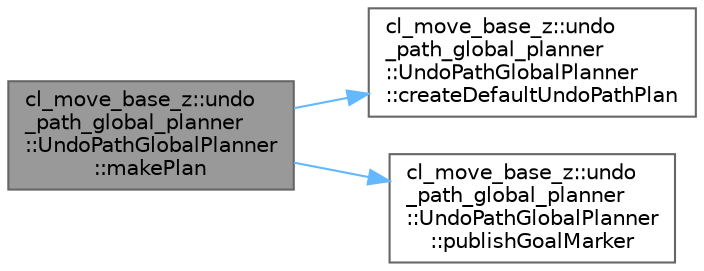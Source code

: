 digraph "cl_move_base_z::undo_path_global_planner::UndoPathGlobalPlanner::makePlan"
{
 // LATEX_PDF_SIZE
  bgcolor="transparent";
  edge [fontname=Helvetica,fontsize=10,labelfontname=Helvetica,labelfontsize=10];
  node [fontname=Helvetica,fontsize=10,shape=box,height=0.2,width=0.4];
  rankdir="LR";
  Node1 [label="cl_move_base_z::undo\l_path_global_planner\l::UndoPathGlobalPlanner\l::makePlan",height=0.2,width=0.4,color="gray40", fillcolor="grey60", style="filled", fontcolor="black",tooltip=" "];
  Node1 -> Node2 [color="steelblue1",style="solid"];
  Node2 [label="cl_move_base_z::undo\l_path_global_planner\l::UndoPathGlobalPlanner\l::createDefaultUndoPathPlan",height=0.2,width=0.4,color="grey40", fillcolor="white", style="filled",URL="$classcl__move__base__z_1_1undo__path__global__planner_1_1UndoPathGlobalPlanner.html#a659c16f439d33ac7026a54bb65c26ca8",tooltip=" "];
  Node1 -> Node3 [color="steelblue1",style="solid"];
  Node3 [label="cl_move_base_z::undo\l_path_global_planner\l::UndoPathGlobalPlanner\l::publishGoalMarker",height=0.2,width=0.4,color="grey40", fillcolor="white", style="filled",URL="$classcl__move__base__z_1_1undo__path__global__planner_1_1UndoPathGlobalPlanner.html#a37a85e1cd57173902d8302cb8cb9b933",tooltip=" "];
}
